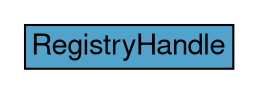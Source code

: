 digraph RegistryHandle {
	graph [bb="0,0,115,36",
		rankdir=LR
	];
	node [label="\N"];
	RegistryHandle	 [height=0.5,
		label=<<table BORDER="0" CELLBORDER="1" CELLSPACING="0"> <tr> <td BGCOLOR="#52a3cc" HREF="/idmef_parser/IODEFv2/RegistryHandle.html" TITLE="The RegistryHandle class represents a handle into an Internet registry or community-specific database. "><FONT FACE="Nimbus Sans L">RegistryHandle</FONT></td> </tr>" %</table>>,
		pos="57.5,18",
		shape=plaintext,
		width=1.5972];
}
